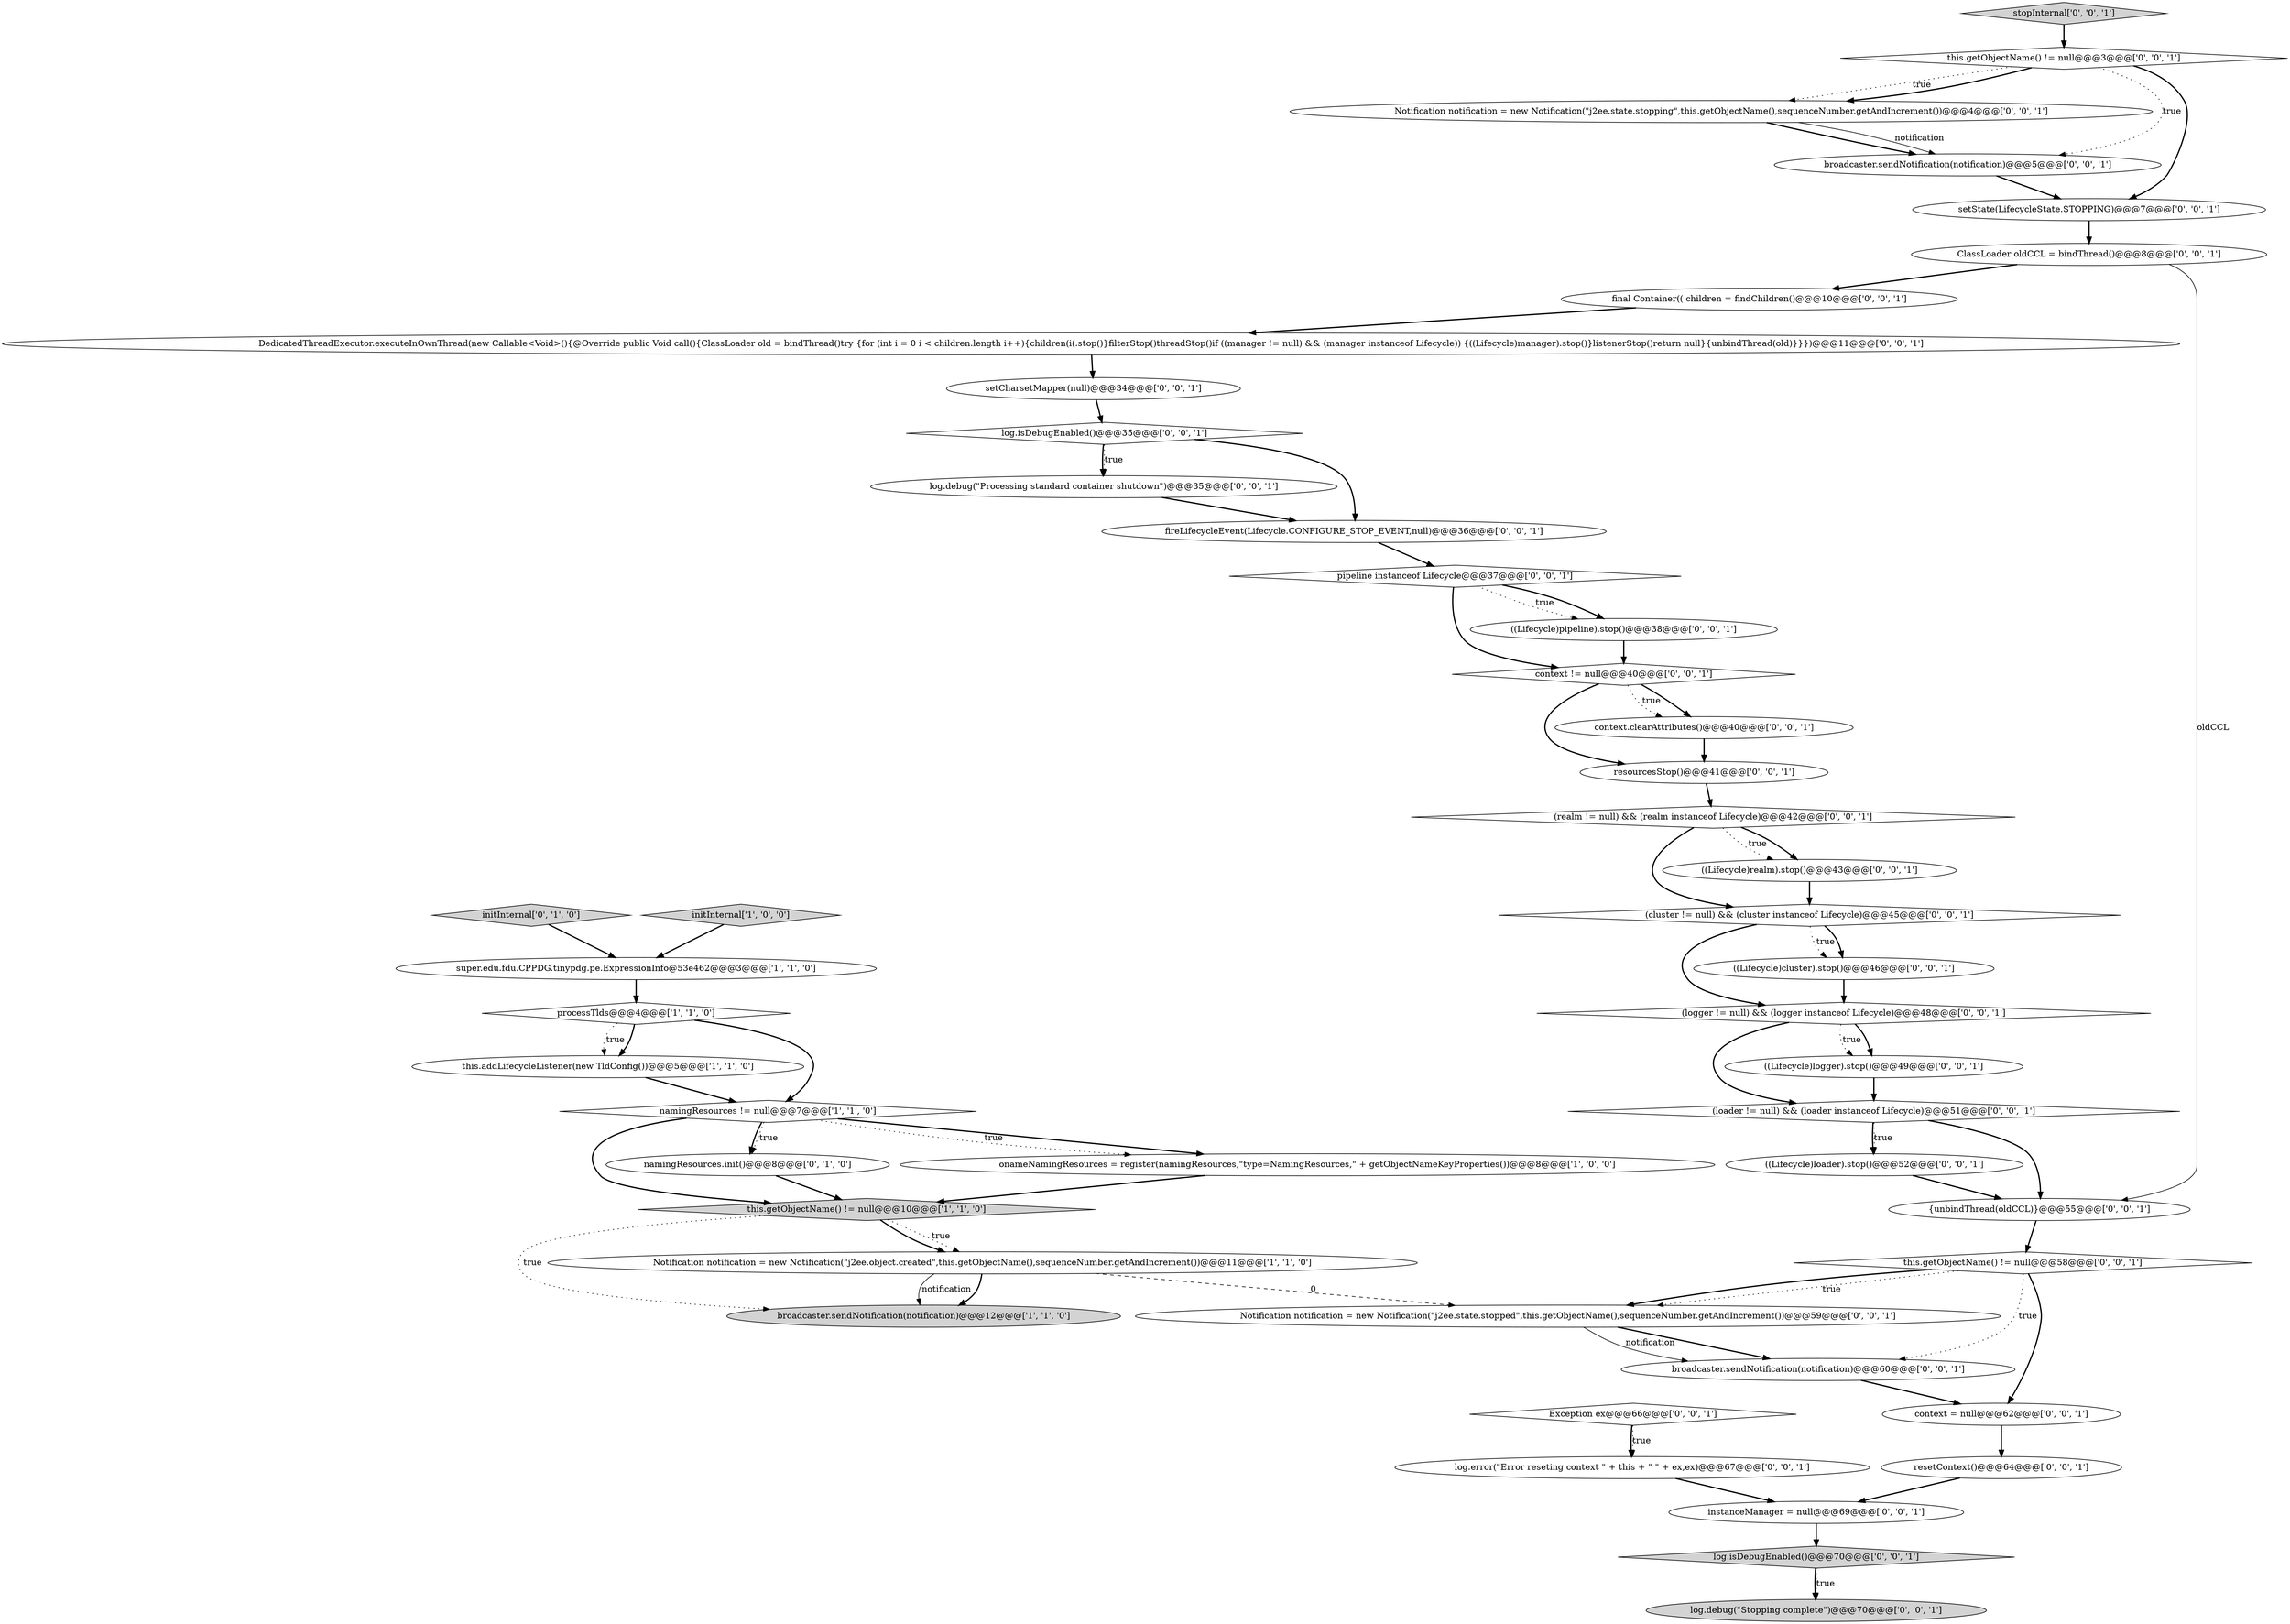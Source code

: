 digraph {
15 [style = filled, label = "log.debug(\"Processing standard container shutdown\")@@@35@@@['0', '0', '1']", fillcolor = white, shape = ellipse image = "AAA0AAABBB3BBB"];
27 [style = filled, label = "(logger != null) && (logger instanceof Lifecycle)@@@48@@@['0', '0', '1']", fillcolor = white, shape = diamond image = "AAA0AAABBB3BBB"];
10 [style = filled, label = "initInternal['0', '1', '0']", fillcolor = lightgray, shape = diamond image = "AAA0AAABBB2BBB"];
6 [style = filled, label = "initInternal['1', '0', '0']", fillcolor = lightgray, shape = diamond image = "AAA0AAABBB1BBB"];
9 [style = filled, label = "namingResources.init()@@@8@@@['0', '1', '0']", fillcolor = white, shape = ellipse image = "AAA0AAABBB2BBB"];
13 [style = filled, label = "final Container(( children = findChildren()@@@10@@@['0', '0', '1']", fillcolor = white, shape = ellipse image = "AAA0AAABBB3BBB"];
25 [style = filled, label = "(cluster != null) && (cluster instanceof Lifecycle)@@@45@@@['0', '0', '1']", fillcolor = white, shape = diamond image = "AAA0AAABBB3BBB"];
42 [style = filled, label = "(loader != null) && (loader instanceof Lifecycle)@@@51@@@['0', '0', '1']", fillcolor = white, shape = diamond image = "AAA0AAABBB3BBB"];
37 [style = filled, label = "context != null@@@40@@@['0', '0', '1']", fillcolor = white, shape = diamond image = "AAA0AAABBB3BBB"];
35 [style = filled, label = "((Lifecycle)logger).stop()@@@49@@@['0', '0', '1']", fillcolor = white, shape = ellipse image = "AAA0AAABBB3BBB"];
24 [style = filled, label = "resourcesStop()@@@41@@@['0', '0', '1']", fillcolor = white, shape = ellipse image = "AAA0AAABBB3BBB"];
32 [style = filled, label = "(realm != null) && (realm instanceof Lifecycle)@@@42@@@['0', '0', '1']", fillcolor = white, shape = diamond image = "AAA0AAABBB3BBB"];
33 [style = filled, label = "Notification notification = new Notification(\"j2ee.state.stopping\",this.getObjectName(),sequenceNumber.getAndIncrement())@@@4@@@['0', '0', '1']", fillcolor = white, shape = ellipse image = "AAA0AAABBB3BBB"];
1 [style = filled, label = "processTlds@@@4@@@['1', '1', '0']", fillcolor = white, shape = diamond image = "AAA0AAABBB1BBB"];
7 [style = filled, label = "onameNamingResources = register(namingResources,\"type=NamingResources,\" + getObjectNameKeyProperties())@@@8@@@['1', '0', '0']", fillcolor = white, shape = ellipse image = "AAA0AAABBB1BBB"];
45 [style = filled, label = "ClassLoader oldCCL = bindThread()@@@8@@@['0', '0', '1']", fillcolor = white, shape = ellipse image = "AAA0AAABBB3BBB"];
40 [style = filled, label = "resetContext()@@@64@@@['0', '0', '1']", fillcolor = white, shape = ellipse image = "AAA0AAABBB3BBB"];
44 [style = filled, label = "setCharsetMapper(null)@@@34@@@['0', '0', '1']", fillcolor = white, shape = ellipse image = "AAA0AAABBB3BBB"];
20 [style = filled, label = "this.getObjectName() != null@@@58@@@['0', '0', '1']", fillcolor = white, shape = diamond image = "AAA0AAABBB3BBB"];
4 [style = filled, label = "this.addLifecycleListener(new TldConfig())@@@5@@@['1', '1', '0']", fillcolor = white, shape = ellipse image = "AAA0AAABBB1BBB"];
17 [style = filled, label = "Notification notification = new Notification(\"j2ee.state.stopped\",this.getObjectName(),sequenceNumber.getAndIncrement())@@@59@@@['0', '0', '1']", fillcolor = white, shape = ellipse image = "AAA0AAABBB3BBB"];
21 [style = filled, label = "pipeline instanceof Lifecycle@@@37@@@['0', '0', '1']", fillcolor = white, shape = diamond image = "AAA0AAABBB3BBB"];
28 [style = filled, label = "this.getObjectName() != null@@@3@@@['0', '0', '1']", fillcolor = white, shape = diamond image = "AAA0AAABBB3BBB"];
22 [style = filled, label = "setState(LifecycleState.STOPPING)@@@7@@@['0', '0', '1']", fillcolor = white, shape = ellipse image = "AAA0AAABBB3BBB"];
41 [style = filled, label = "log.isDebugEnabled()@@@70@@@['0', '0', '1']", fillcolor = lightgray, shape = diamond image = "AAA0AAABBB3BBB"];
0 [style = filled, label = "this.getObjectName() != null@@@10@@@['1', '1', '0']", fillcolor = lightgray, shape = diamond image = "AAA0AAABBB1BBB"];
14 [style = filled, label = "stopInternal['0', '0', '1']", fillcolor = lightgray, shape = diamond image = "AAA0AAABBB3BBB"];
19 [style = filled, label = "log.debug(\"Stopping complete\")@@@70@@@['0', '0', '1']", fillcolor = lightgray, shape = ellipse image = "AAA0AAABBB3BBB"];
38 [style = filled, label = "context = null@@@62@@@['0', '0', '1']", fillcolor = white, shape = ellipse image = "AAA0AAABBB3BBB"];
2 [style = filled, label = "namingResources != null@@@7@@@['1', '1', '0']", fillcolor = white, shape = diamond image = "AAA0AAABBB1BBB"];
3 [style = filled, label = "super.edu.fdu.CPPDG.tinypdg.pe.ExpressionInfo@53e462@@@3@@@['1', '1', '0']", fillcolor = white, shape = ellipse image = "AAA0AAABBB1BBB"];
11 [style = filled, label = "log.isDebugEnabled()@@@35@@@['0', '0', '1']", fillcolor = white, shape = diamond image = "AAA0AAABBB3BBB"];
46 [style = filled, label = "((Lifecycle)cluster).stop()@@@46@@@['0', '0', '1']", fillcolor = white, shape = ellipse image = "AAA0AAABBB3BBB"];
5 [style = filled, label = "Notification notification = new Notification(\"j2ee.object.created\",this.getObjectName(),sequenceNumber.getAndIncrement())@@@11@@@['1', '1', '0']", fillcolor = white, shape = ellipse image = "AAA0AAABBB1BBB"];
36 [style = filled, label = "((Lifecycle)loader).stop()@@@52@@@['0', '0', '1']", fillcolor = white, shape = ellipse image = "AAA0AAABBB3BBB"];
23 [style = filled, label = "broadcaster.sendNotification(notification)@@@5@@@['0', '0', '1']", fillcolor = white, shape = ellipse image = "AAA0AAABBB3BBB"];
30 [style = filled, label = "instanceManager = null@@@69@@@['0', '0', '1']", fillcolor = white, shape = ellipse image = "AAA0AAABBB3BBB"];
18 [style = filled, label = "fireLifecycleEvent(Lifecycle.CONFIGURE_STOP_EVENT,null)@@@36@@@['0', '0', '1']", fillcolor = white, shape = ellipse image = "AAA0AAABBB3BBB"];
8 [style = filled, label = "broadcaster.sendNotification(notification)@@@12@@@['1', '1', '0']", fillcolor = lightgray, shape = ellipse image = "AAA0AAABBB1BBB"];
12 [style = filled, label = "broadcaster.sendNotification(notification)@@@60@@@['0', '0', '1']", fillcolor = white, shape = ellipse image = "AAA0AAABBB3BBB"];
26 [style = filled, label = "{unbindThread(oldCCL)}@@@55@@@['0', '0', '1']", fillcolor = white, shape = ellipse image = "AAA0AAABBB3BBB"];
29 [style = filled, label = "((Lifecycle)realm).stop()@@@43@@@['0', '0', '1']", fillcolor = white, shape = ellipse image = "AAA0AAABBB3BBB"];
34 [style = filled, label = "((Lifecycle)pipeline).stop()@@@38@@@['0', '0', '1']", fillcolor = white, shape = ellipse image = "AAA0AAABBB3BBB"];
43 [style = filled, label = "log.error(\"Error reseting context \" + this + \" \" + ex,ex)@@@67@@@['0', '0', '1']", fillcolor = white, shape = ellipse image = "AAA0AAABBB3BBB"];
16 [style = filled, label = "context.clearAttributes()@@@40@@@['0', '0', '1']", fillcolor = white, shape = ellipse image = "AAA0AAABBB3BBB"];
39 [style = filled, label = "Exception ex@@@66@@@['0', '0', '1']", fillcolor = white, shape = diamond image = "AAA0AAABBB3BBB"];
31 [style = filled, label = "DedicatedThreadExecutor.executeInOwnThread(new Callable<Void>(){@Override public Void call(){ClassLoader old = bindThread()try {for (int i = 0 i < children.length i++){children(i(.stop()}filterStop()threadStop()if ((manager != null) && (manager instanceof Lifecycle)) {((Lifecycle)manager).stop()}listenerStop()return null}{unbindThread(old)}}})@@@11@@@['0', '0', '1']", fillcolor = white, shape = ellipse image = "AAA0AAABBB3BBB"];
40->30 [style = bold, label=""];
23->22 [style = bold, label=""];
31->44 [style = bold, label=""];
21->34 [style = dotted, label="true"];
16->24 [style = bold, label=""];
24->32 [style = bold, label=""];
5->8 [style = bold, label=""];
37->24 [style = bold, label=""];
28->33 [style = dotted, label="true"];
38->40 [style = bold, label=""];
15->18 [style = bold, label=""];
2->7 [style = bold, label=""];
0->8 [style = dotted, label="true"];
33->23 [style = solid, label="notification"];
45->26 [style = solid, label="oldCCL"];
2->9 [style = dotted, label="true"];
26->20 [style = bold, label=""];
46->27 [style = bold, label=""];
35->42 [style = bold, label=""];
39->43 [style = bold, label=""];
20->17 [style = dotted, label="true"];
17->12 [style = bold, label=""];
13->31 [style = bold, label=""];
11->18 [style = bold, label=""];
9->0 [style = bold, label=""];
11->15 [style = bold, label=""];
27->42 [style = bold, label=""];
41->19 [style = bold, label=""];
12->38 [style = bold, label=""];
17->12 [style = solid, label="notification"];
29->25 [style = bold, label=""];
10->3 [style = bold, label=""];
3->1 [style = bold, label=""];
4->2 [style = bold, label=""];
27->35 [style = bold, label=""];
30->41 [style = bold, label=""];
14->28 [style = bold, label=""];
0->5 [style = dotted, label="true"];
28->22 [style = bold, label=""];
27->35 [style = dotted, label="true"];
20->12 [style = dotted, label="true"];
2->9 [style = bold, label=""];
5->8 [style = solid, label="notification"];
37->16 [style = dotted, label="true"];
32->25 [style = bold, label=""];
28->33 [style = bold, label=""];
33->23 [style = bold, label=""];
25->46 [style = dotted, label="true"];
42->36 [style = dotted, label="true"];
7->0 [style = bold, label=""];
6->3 [style = bold, label=""];
36->26 [style = bold, label=""];
32->29 [style = dotted, label="true"];
39->43 [style = dotted, label="true"];
20->38 [style = bold, label=""];
1->4 [style = bold, label=""];
45->13 [style = bold, label=""];
42->36 [style = bold, label=""];
44->11 [style = bold, label=""];
18->21 [style = bold, label=""];
21->34 [style = bold, label=""];
25->46 [style = bold, label=""];
20->17 [style = bold, label=""];
28->23 [style = dotted, label="true"];
2->0 [style = bold, label=""];
11->15 [style = dotted, label="true"];
43->30 [style = bold, label=""];
41->19 [style = dotted, label="true"];
0->5 [style = bold, label=""];
22->45 [style = bold, label=""];
32->29 [style = bold, label=""];
25->27 [style = bold, label=""];
42->26 [style = bold, label=""];
21->37 [style = bold, label=""];
1->4 [style = dotted, label="true"];
1->2 [style = bold, label=""];
34->37 [style = bold, label=""];
37->16 [style = bold, label=""];
5->17 [style = dashed, label="0"];
2->7 [style = dotted, label="true"];
}
